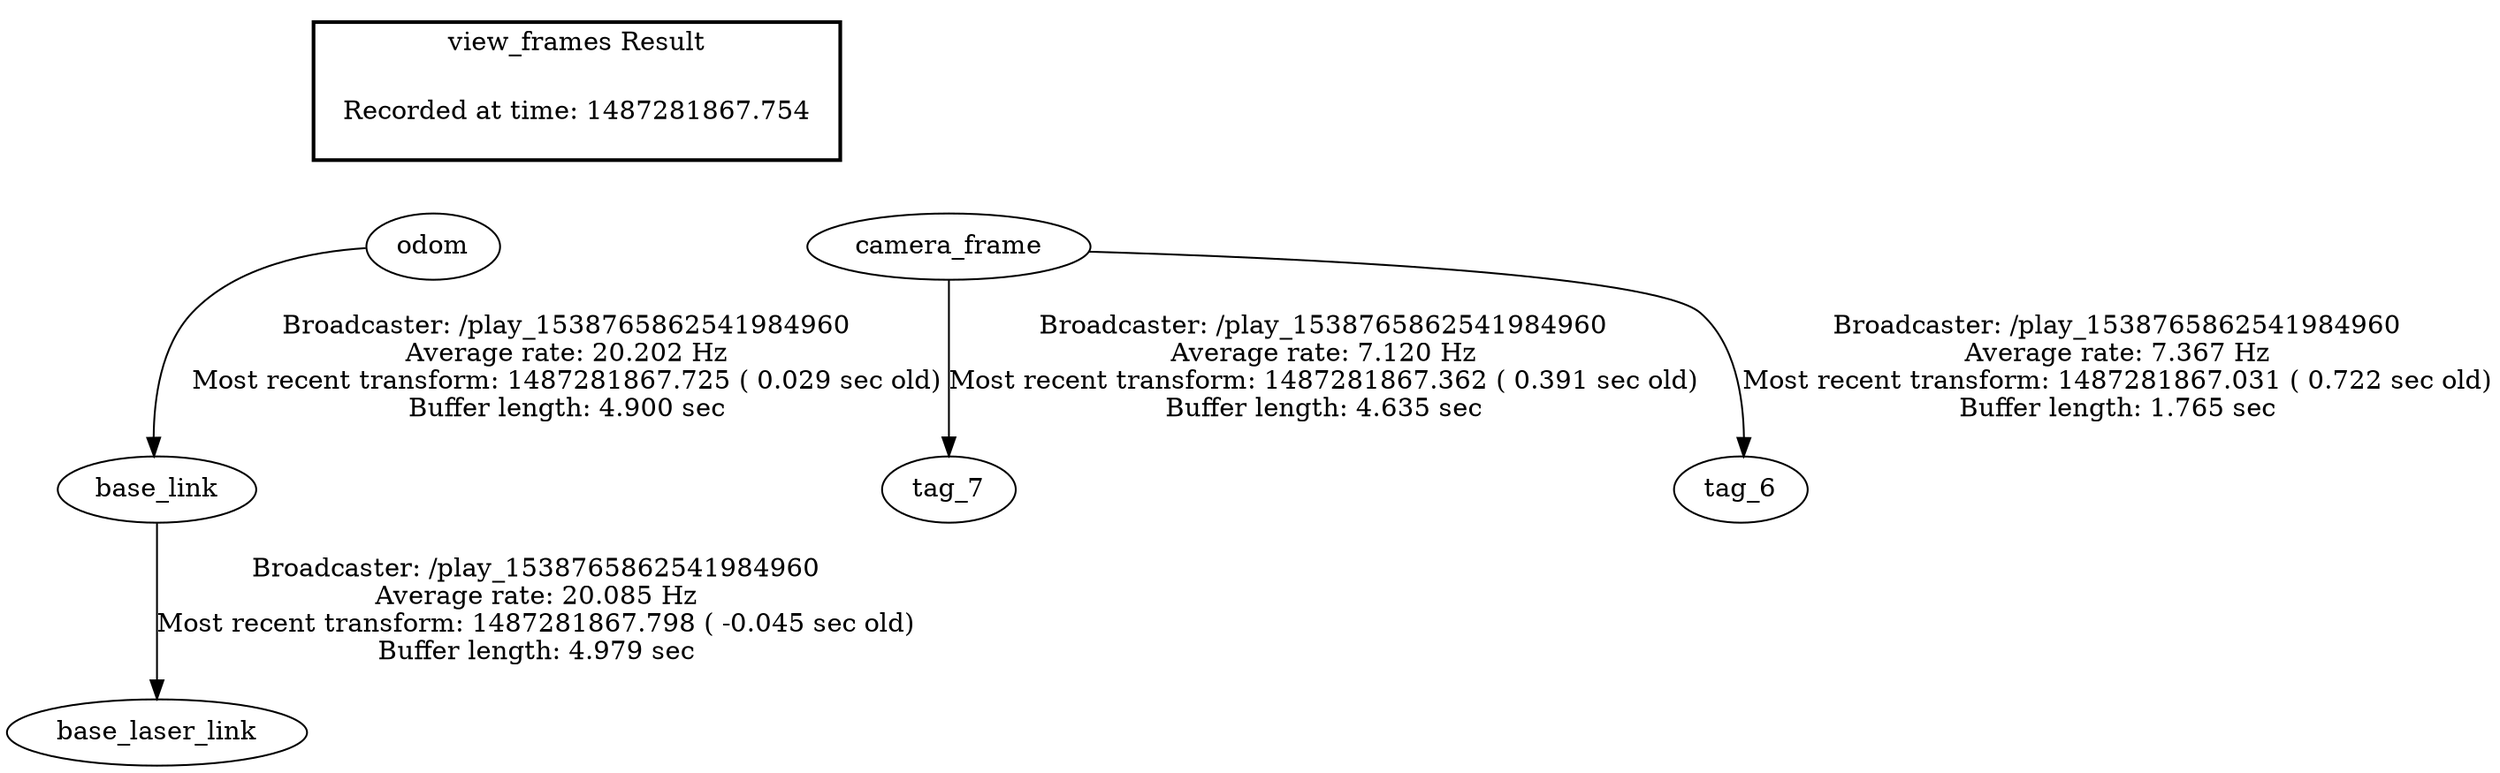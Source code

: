 digraph G {
"base_link" -> "base_laser_link"[label="Broadcaster: /play_1538765862541984960\nAverage rate: 20.085 Hz\nMost recent transform: 1487281867.798 ( -0.045 sec old)\nBuffer length: 4.979 sec\n"];
"odom" -> "base_link"[label="Broadcaster: /play_1538765862541984960\nAverage rate: 20.202 Hz\nMost recent transform: 1487281867.725 ( 0.029 sec old)\nBuffer length: 4.900 sec\n"];
"camera_frame" -> "tag_7"[label="Broadcaster: /play_1538765862541984960\nAverage rate: 7.120 Hz\nMost recent transform: 1487281867.362 ( 0.391 sec old)\nBuffer length: 4.635 sec\n"];
"camera_frame" -> "tag_6"[label="Broadcaster: /play_1538765862541984960\nAverage rate: 7.367 Hz\nMost recent transform: 1487281867.031 ( 0.722 sec old)\nBuffer length: 1.765 sec\n"];
edge [style=invis];
 subgraph cluster_legend { style=bold; color=black; label ="view_frames Result";
"Recorded at time: 1487281867.754"[ shape=plaintext ] ;
 }->"odom";
edge [style=invis];
 subgraph cluster_legend { style=bold; color=black; label ="view_frames Result";
"Recorded at time: 1487281867.754"[ shape=plaintext ] ;
 }->"camera_frame";
}